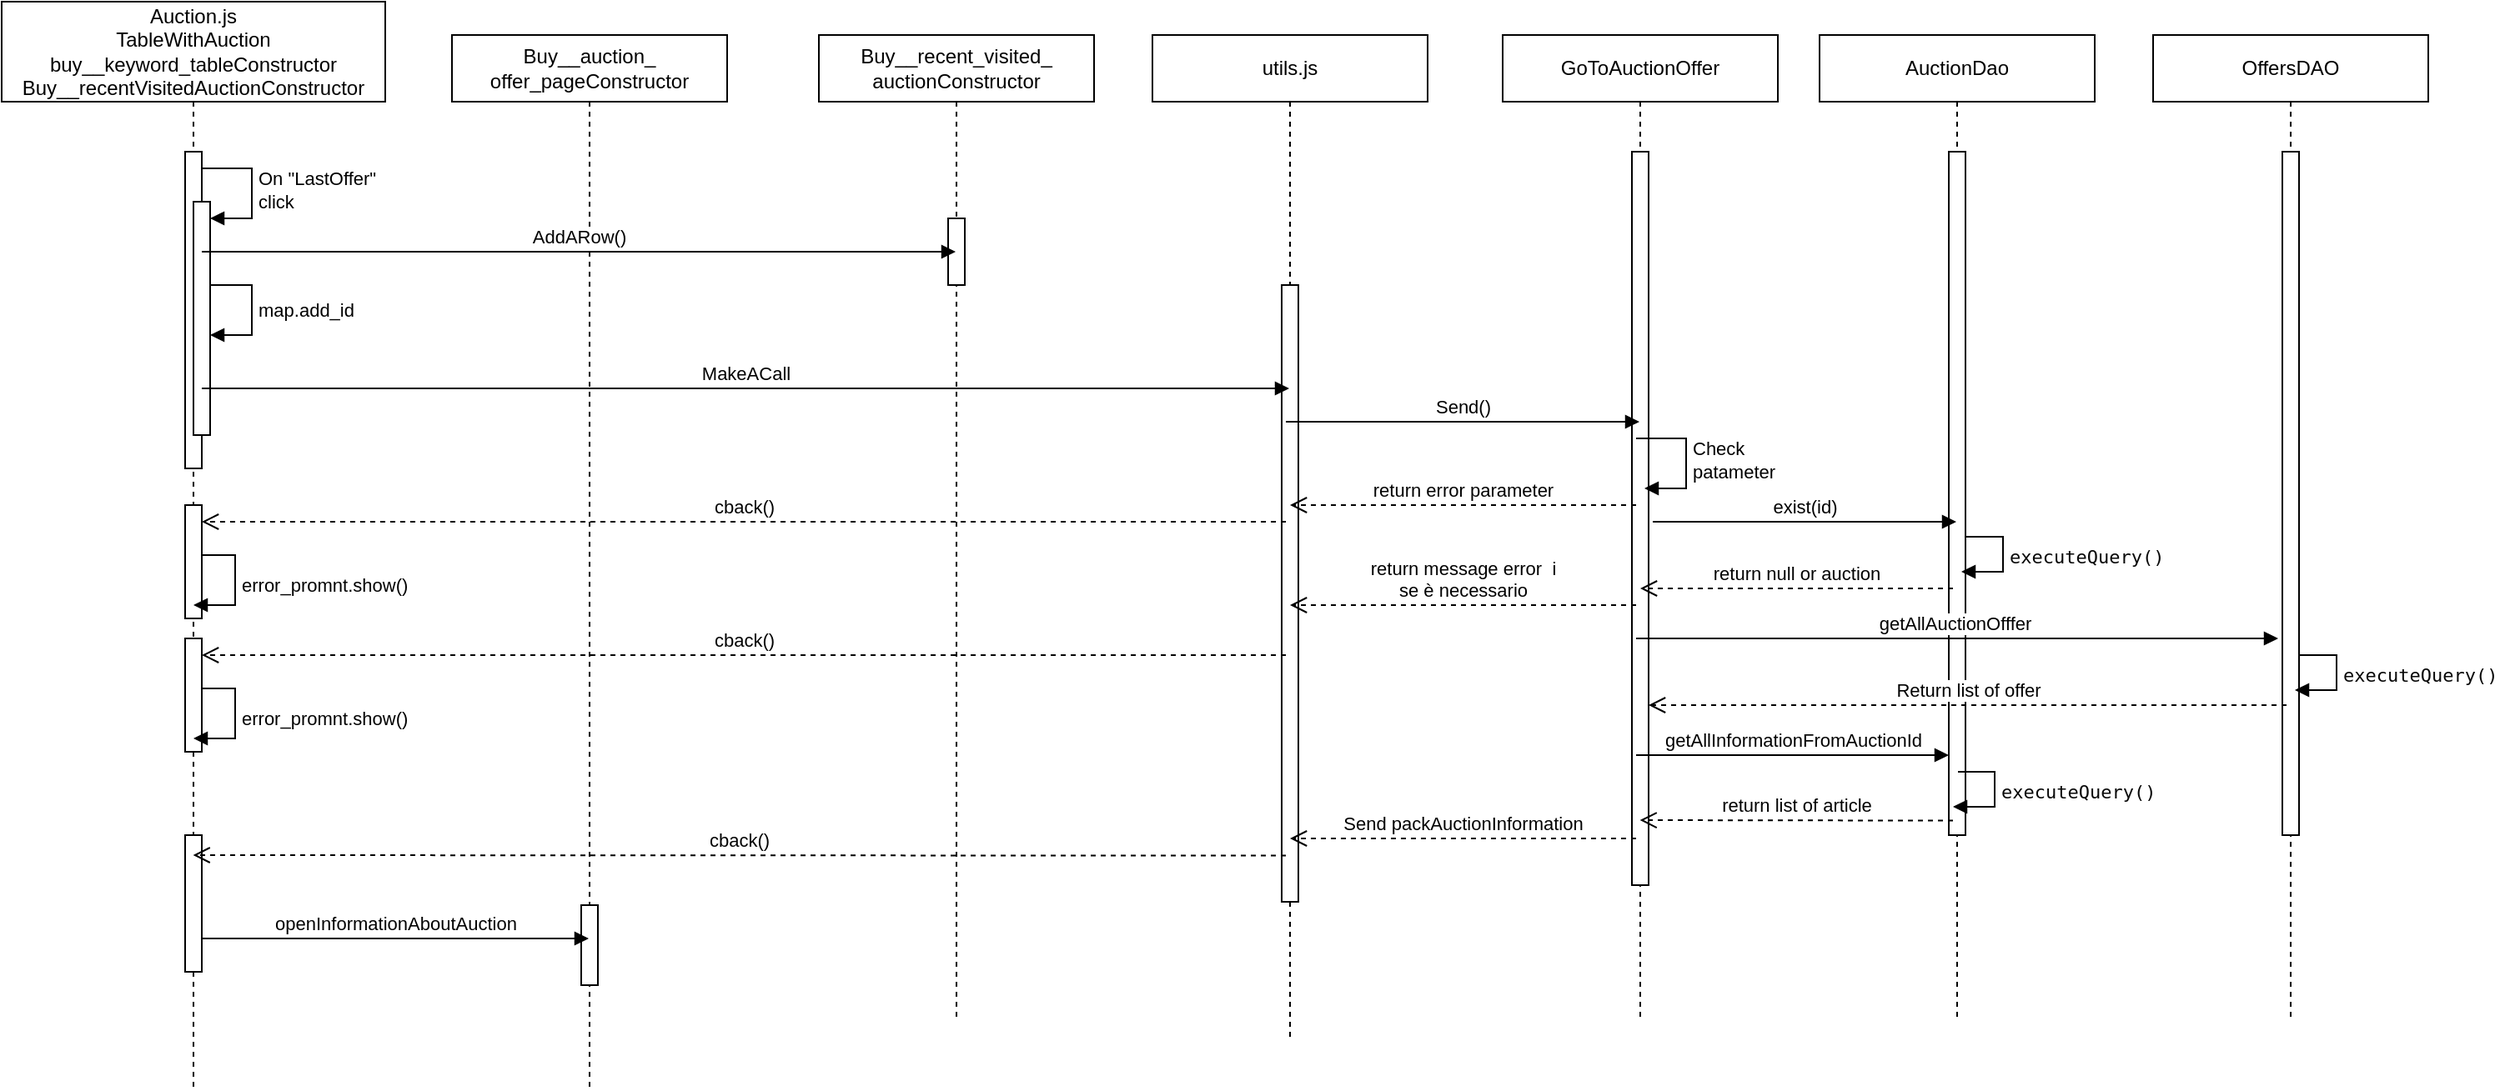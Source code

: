 <mxfile version="21.5.0" type="device">
  <diagram name="Page-1" id="2YBvvXClWsGukQMizWep">
    <mxGraphModel dx="1588" dy="954" grid="1" gridSize="10" guides="1" tooltips="1" connect="1" arrows="1" fold="1" page="1" pageScale="1" pageWidth="850" pageHeight="1100" math="0" shadow="0">
      <root>
        <mxCell id="0" />
        <mxCell id="1" parent="0" />
        <mxCell id="aM9ryv3xv72pqoxQDRHE-1" value="Auction.js&lt;br&gt;TableWithAuction&lt;br&gt;buy__keyword_tableConstructor&lt;br&gt;Buy__recentVisitedAuctionConstructor" style="shape=umlLifeline;perimeter=lifelinePerimeter;whiteSpace=wrap;html=1;container=0;dropTarget=0;collapsible=0;recursiveResize=0;outlineConnect=0;portConstraint=eastwest;newEdgeStyle={&quot;edgeStyle&quot;:&quot;elbowEdgeStyle&quot;,&quot;elbow&quot;:&quot;vertical&quot;,&quot;curved&quot;:0,&quot;rounded&quot;:0};size=60;" parent="1" vertex="1">
          <mxGeometry x="10" y="58" width="230" height="652" as="geometry" />
        </mxCell>
        <mxCell id="aM9ryv3xv72pqoxQDRHE-2" value="" style="html=1;points=[];perimeter=orthogonalPerimeter;outlineConnect=0;targetShapes=umlLifeline;portConstraint=eastwest;newEdgeStyle={&quot;edgeStyle&quot;:&quot;elbowEdgeStyle&quot;,&quot;elbow&quot;:&quot;vertical&quot;,&quot;curved&quot;:0,&quot;rounded&quot;:0};" parent="aM9ryv3xv72pqoxQDRHE-1" vertex="1">
          <mxGeometry x="110" y="90" width="10" height="190" as="geometry" />
        </mxCell>
        <mxCell id="qWPsPYiWPlsUbOsnvbwU-3" value="" style="html=1;points=[];perimeter=orthogonalPerimeter;outlineConnect=0;targetShapes=umlLifeline;portConstraint=eastwest;newEdgeStyle={&quot;edgeStyle&quot;:&quot;elbowEdgeStyle&quot;,&quot;elbow&quot;:&quot;vertical&quot;,&quot;curved&quot;:0,&quot;rounded&quot;:0};" parent="aM9ryv3xv72pqoxQDRHE-1" vertex="1">
          <mxGeometry x="115" y="120" width="10" height="140" as="geometry" />
        </mxCell>
        <mxCell id="qWPsPYiWPlsUbOsnvbwU-4" value="On &quot;LastOffer&quot;&lt;br&gt;click" style="html=1;align=left;spacingLeft=2;endArrow=block;rounded=0;edgeStyle=orthogonalEdgeStyle;curved=0;rounded=0;" parent="aM9ryv3xv72pqoxQDRHE-1" target="qWPsPYiWPlsUbOsnvbwU-3" edge="1">
          <mxGeometry relative="1" as="geometry">
            <mxPoint x="120" y="100" as="sourcePoint" />
            <Array as="points">
              <mxPoint x="150" y="130" />
            </Array>
          </mxGeometry>
        </mxCell>
        <mxCell id="-N5DJJkN8GEPZ__625ig-22" value="" style="html=1;points=[];perimeter=orthogonalPerimeter;outlineConnect=0;targetShapes=umlLifeline;portConstraint=eastwest;newEdgeStyle={&quot;edgeStyle&quot;:&quot;elbowEdgeStyle&quot;,&quot;elbow&quot;:&quot;vertical&quot;,&quot;curved&quot;:0,&quot;rounded&quot;:0};" parent="aM9ryv3xv72pqoxQDRHE-1" vertex="1">
          <mxGeometry x="110" y="500" width="10" height="82" as="geometry" />
        </mxCell>
        <mxCell id="DvUOdyCb4fOC95JvTky1-3" value="" style="html=1;points=[];perimeter=orthogonalPerimeter;outlineConnect=0;targetShapes=umlLifeline;portConstraint=eastwest;newEdgeStyle={&quot;edgeStyle&quot;:&quot;elbowEdgeStyle&quot;,&quot;elbow&quot;:&quot;vertical&quot;,&quot;curved&quot;:0,&quot;rounded&quot;:0};" vertex="1" parent="aM9ryv3xv72pqoxQDRHE-1">
          <mxGeometry x="110" y="302" width="10" height="68" as="geometry" />
        </mxCell>
        <mxCell id="DvUOdyCb4fOC95JvTky1-7" value="" style="html=1;points=[];perimeter=orthogonalPerimeter;outlineConnect=0;targetShapes=umlLifeline;portConstraint=eastwest;newEdgeStyle={&quot;edgeStyle&quot;:&quot;elbowEdgeStyle&quot;,&quot;elbow&quot;:&quot;vertical&quot;,&quot;curved&quot;:0,&quot;rounded&quot;:0};" vertex="1" parent="aM9ryv3xv72pqoxQDRHE-1">
          <mxGeometry x="110" y="382" width="10" height="68" as="geometry" />
        </mxCell>
        <mxCell id="DvUOdyCb4fOC95JvTky1-8" value="error_promnt.show()" style="html=1;align=left;spacingLeft=2;endArrow=block;rounded=0;edgeStyle=orthogonalEdgeStyle;curved=0;rounded=0;" edge="1" parent="aM9ryv3xv72pqoxQDRHE-1">
          <mxGeometry relative="1" as="geometry">
            <mxPoint x="120" y="412" as="sourcePoint" />
            <Array as="points">
              <mxPoint x="140" y="442" />
            </Array>
            <mxPoint x="115" y="442.0" as="targetPoint" />
          </mxGeometry>
        </mxCell>
        <mxCell id="aM9ryv3xv72pqoxQDRHE-5" value="Buy__auction_&lt;br&gt;offer_pageConstructor" style="shape=umlLifeline;perimeter=lifelinePerimeter;whiteSpace=wrap;html=1;container=0;dropTarget=0;collapsible=0;recursiveResize=0;outlineConnect=0;portConstraint=eastwest;newEdgeStyle={&quot;edgeStyle&quot;:&quot;elbowEdgeStyle&quot;,&quot;elbow&quot;:&quot;vertical&quot;,&quot;curved&quot;:0,&quot;rounded&quot;:0};" parent="1" vertex="1">
          <mxGeometry x="280" y="78" width="165" height="632" as="geometry" />
        </mxCell>
        <mxCell id="aM9ryv3xv72pqoxQDRHE-6" value="" style="html=1;points=[];perimeter=orthogonalPerimeter;outlineConnect=0;targetShapes=umlLifeline;portConstraint=eastwest;newEdgeStyle={&quot;edgeStyle&quot;:&quot;elbowEdgeStyle&quot;,&quot;elbow&quot;:&quot;vertical&quot;,&quot;curved&quot;:0,&quot;rounded&quot;:0};" parent="aM9ryv3xv72pqoxQDRHE-5" vertex="1">
          <mxGeometry x="77.5" y="522" width="10" height="48" as="geometry" />
        </mxCell>
        <mxCell id="qWPsPYiWPlsUbOsnvbwU-5" value="Buy__recent_visited_&lt;br&gt;auctionConstructor" style="shape=umlLifeline;perimeter=lifelinePerimeter;whiteSpace=wrap;html=1;container=0;dropTarget=0;collapsible=0;recursiveResize=0;outlineConnect=0;portConstraint=eastwest;newEdgeStyle={&quot;edgeStyle&quot;:&quot;elbowEdgeStyle&quot;,&quot;elbow&quot;:&quot;vertical&quot;,&quot;curved&quot;:0,&quot;rounded&quot;:0};" parent="1" vertex="1">
          <mxGeometry x="500" y="78" width="165" height="592" as="geometry" />
        </mxCell>
        <mxCell id="qWPsPYiWPlsUbOsnvbwU-6" value="" style="html=1;points=[];perimeter=orthogonalPerimeter;outlineConnect=0;targetShapes=umlLifeline;portConstraint=eastwest;newEdgeStyle={&quot;edgeStyle&quot;:&quot;elbowEdgeStyle&quot;,&quot;elbow&quot;:&quot;vertical&quot;,&quot;curved&quot;:0,&quot;rounded&quot;:0};" parent="qWPsPYiWPlsUbOsnvbwU-5" vertex="1">
          <mxGeometry x="77.5" y="110" width="10" height="40" as="geometry" />
        </mxCell>
        <mxCell id="qWPsPYiWPlsUbOsnvbwU-7" value="AddARow()" style="html=1;verticalAlign=bottom;endArrow=block;edgeStyle=elbowEdgeStyle;elbow=vertical;curved=0;rounded=0;" parent="1" target="qWPsPYiWPlsUbOsnvbwU-5" edge="1">
          <mxGeometry width="80" relative="1" as="geometry">
            <mxPoint x="130" y="208" as="sourcePoint" />
            <mxPoint x="210" y="208" as="targetPoint" />
            <Array as="points">
              <mxPoint x="150" y="208" />
            </Array>
          </mxGeometry>
        </mxCell>
        <mxCell id="qWPsPYiWPlsUbOsnvbwU-10" value="map.add_id" style="html=1;align=left;spacingLeft=2;endArrow=block;rounded=0;edgeStyle=orthogonalEdgeStyle;curved=0;rounded=0;" parent="1" edge="1">
          <mxGeometry relative="1" as="geometry">
            <mxPoint x="135" y="228" as="sourcePoint" />
            <Array as="points">
              <mxPoint x="160" y="258" />
            </Array>
            <mxPoint x="135" y="258.0" as="targetPoint" />
          </mxGeometry>
        </mxCell>
        <mxCell id="qWPsPYiWPlsUbOsnvbwU-11" value="utils.js" style="shape=umlLifeline;perimeter=lifelinePerimeter;whiteSpace=wrap;html=1;container=0;dropTarget=0;collapsible=0;recursiveResize=0;outlineConnect=0;portConstraint=eastwest;newEdgeStyle={&quot;edgeStyle&quot;:&quot;elbowEdgeStyle&quot;,&quot;elbow&quot;:&quot;vertical&quot;,&quot;curved&quot;:0,&quot;rounded&quot;:0};" parent="1" vertex="1">
          <mxGeometry x="700" y="78" width="165" height="602" as="geometry" />
        </mxCell>
        <mxCell id="qWPsPYiWPlsUbOsnvbwU-12" value="" style="html=1;points=[];perimeter=orthogonalPerimeter;outlineConnect=0;targetShapes=umlLifeline;portConstraint=eastwest;newEdgeStyle={&quot;edgeStyle&quot;:&quot;elbowEdgeStyle&quot;,&quot;elbow&quot;:&quot;vertical&quot;,&quot;curved&quot;:0,&quot;rounded&quot;:0};" parent="qWPsPYiWPlsUbOsnvbwU-11" vertex="1">
          <mxGeometry x="77.5" y="150" width="10" height="370" as="geometry" />
        </mxCell>
        <mxCell id="qWPsPYiWPlsUbOsnvbwU-13" value="MakeACall" style="html=1;verticalAlign=bottom;endArrow=block;edgeStyle=elbowEdgeStyle;elbow=vertical;curved=0;rounded=0;" parent="1" target="qWPsPYiWPlsUbOsnvbwU-11" edge="1">
          <mxGeometry width="80" relative="1" as="geometry">
            <mxPoint x="130" y="290" as="sourcePoint" />
            <mxPoint x="210" y="290" as="targetPoint" />
            <Array as="points">
              <mxPoint x="140" y="290" />
            </Array>
          </mxGeometry>
        </mxCell>
        <mxCell id="-N5DJJkN8GEPZ__625ig-1" value="GoToAuctionOffer" style="shape=umlLifeline;perimeter=lifelinePerimeter;whiteSpace=wrap;html=1;container=0;dropTarget=0;collapsible=0;recursiveResize=0;outlineConnect=0;portConstraint=eastwest;newEdgeStyle={&quot;edgeStyle&quot;:&quot;elbowEdgeStyle&quot;,&quot;elbow&quot;:&quot;vertical&quot;,&quot;curved&quot;:0,&quot;rounded&quot;:0};" parent="1" vertex="1">
          <mxGeometry x="910" y="78" width="165" height="592" as="geometry" />
        </mxCell>
        <mxCell id="-N5DJJkN8GEPZ__625ig-2" value="" style="html=1;points=[];perimeter=orthogonalPerimeter;outlineConnect=0;targetShapes=umlLifeline;portConstraint=eastwest;newEdgeStyle={&quot;edgeStyle&quot;:&quot;elbowEdgeStyle&quot;,&quot;elbow&quot;:&quot;vertical&quot;,&quot;curved&quot;:0,&quot;rounded&quot;:0};" parent="-N5DJJkN8GEPZ__625ig-1" vertex="1">
          <mxGeometry x="77.5" y="70" width="10" height="440" as="geometry" />
        </mxCell>
        <mxCell id="-N5DJJkN8GEPZ__625ig-3" value="Send()" style="html=1;verticalAlign=bottom;endArrow=block;edgeStyle=elbowEdgeStyle;elbow=vertical;curved=0;rounded=0;" parent="1" target="-N5DJJkN8GEPZ__625ig-1" edge="1">
          <mxGeometry width="80" relative="1" as="geometry">
            <mxPoint x="780" y="310" as="sourcePoint" />
            <mxPoint x="860" y="310" as="targetPoint" />
          </mxGeometry>
        </mxCell>
        <mxCell id="-N5DJJkN8GEPZ__625ig-5" value="Check&amp;nbsp;&lt;br&gt;patameter" style="html=1;align=left;spacingLeft=2;endArrow=block;rounded=0;edgeStyle=orthogonalEdgeStyle;curved=0;rounded=0;" parent="1" edge="1">
          <mxGeometry relative="1" as="geometry">
            <mxPoint x="990" y="320" as="sourcePoint" />
            <Array as="points">
              <mxPoint x="1020" y="350" />
            </Array>
            <mxPoint x="995" y="350" as="targetPoint" />
          </mxGeometry>
        </mxCell>
        <mxCell id="-N5DJJkN8GEPZ__625ig-8" value="AuctionDao" style="shape=umlLifeline;perimeter=lifelinePerimeter;whiteSpace=wrap;html=1;container=0;dropTarget=0;collapsible=0;recursiveResize=0;outlineConnect=0;portConstraint=eastwest;newEdgeStyle={&quot;edgeStyle&quot;:&quot;elbowEdgeStyle&quot;,&quot;elbow&quot;:&quot;vertical&quot;,&quot;curved&quot;:0,&quot;rounded&quot;:0};" parent="1" vertex="1">
          <mxGeometry x="1100" y="78" width="165" height="592" as="geometry" />
        </mxCell>
        <mxCell id="-N5DJJkN8GEPZ__625ig-9" value="" style="html=1;points=[];perimeter=orthogonalPerimeter;outlineConnect=0;targetShapes=umlLifeline;portConstraint=eastwest;newEdgeStyle={&quot;edgeStyle&quot;:&quot;elbowEdgeStyle&quot;,&quot;elbow&quot;:&quot;vertical&quot;,&quot;curved&quot;:0,&quot;rounded&quot;:0};" parent="-N5DJJkN8GEPZ__625ig-8" vertex="1">
          <mxGeometry x="77.5" y="70" width="10" height="410" as="geometry" />
        </mxCell>
        <mxCell id="-N5DJJkN8GEPZ__625ig-10" value="exist(id)" style="html=1;verticalAlign=bottom;endArrow=block;edgeStyle=elbowEdgeStyle;elbow=vertical;curved=0;rounded=0;" parent="1" target="-N5DJJkN8GEPZ__625ig-8" edge="1">
          <mxGeometry width="80" relative="1" as="geometry">
            <mxPoint x="1000" y="370" as="sourcePoint" />
            <mxPoint x="1080" y="370" as="targetPoint" />
          </mxGeometry>
        </mxCell>
        <mxCell id="-N5DJJkN8GEPZ__625ig-11" value="return null or auction" style="html=1;verticalAlign=bottom;endArrow=open;dashed=1;endSize=8;edgeStyle=elbowEdgeStyle;elbow=vertical;curved=0;rounded=0;" parent="1" target="-N5DJJkN8GEPZ__625ig-1" edge="1">
          <mxGeometry relative="1" as="geometry">
            <mxPoint x="1180" y="410" as="sourcePoint" />
            <mxPoint x="1100" y="410" as="targetPoint" />
          </mxGeometry>
        </mxCell>
        <mxCell id="-N5DJJkN8GEPZ__625ig-13" value="return message error&amp;nbsp; i&lt;br&gt;se è necessario" style="html=1;verticalAlign=bottom;endArrow=open;dashed=1;endSize=8;edgeStyle=elbowEdgeStyle;elbow=vertical;curved=0;rounded=0;" parent="1" target="qWPsPYiWPlsUbOsnvbwU-11" edge="1">
          <mxGeometry relative="1" as="geometry">
            <mxPoint x="990" y="420" as="sourcePoint" />
            <mxPoint x="910" y="420" as="targetPoint" />
          </mxGeometry>
        </mxCell>
        <mxCell id="-N5DJJkN8GEPZ__625ig-14" value="OffersDAO" style="shape=umlLifeline;perimeter=lifelinePerimeter;whiteSpace=wrap;html=1;container=0;dropTarget=0;collapsible=0;recursiveResize=0;outlineConnect=0;portConstraint=eastwest;newEdgeStyle={&quot;edgeStyle&quot;:&quot;elbowEdgeStyle&quot;,&quot;elbow&quot;:&quot;vertical&quot;,&quot;curved&quot;:0,&quot;rounded&quot;:0};" parent="1" vertex="1">
          <mxGeometry x="1300" y="78" width="165" height="592" as="geometry" />
        </mxCell>
        <mxCell id="-N5DJJkN8GEPZ__625ig-15" value="" style="html=1;points=[];perimeter=orthogonalPerimeter;outlineConnect=0;targetShapes=umlLifeline;portConstraint=eastwest;newEdgeStyle={&quot;edgeStyle&quot;:&quot;elbowEdgeStyle&quot;,&quot;elbow&quot;:&quot;vertical&quot;,&quot;curved&quot;:0,&quot;rounded&quot;:0};" parent="-N5DJJkN8GEPZ__625ig-14" vertex="1">
          <mxGeometry x="77.5" y="70" width="10" height="410" as="geometry" />
        </mxCell>
        <mxCell id="-N5DJJkN8GEPZ__625ig-16" value="getAllAuctionOfffer&lt;br&gt;" style="html=1;verticalAlign=bottom;endArrow=block;edgeStyle=elbowEdgeStyle;elbow=vertical;curved=0;rounded=0;" parent="1" edge="1">
          <mxGeometry x="-0.004" width="80" relative="1" as="geometry">
            <mxPoint x="990" y="440.003" as="sourcePoint" />
            <mxPoint x="1375" y="440" as="targetPoint" />
            <mxPoint as="offset" />
            <Array as="points">
              <mxPoint x="997.5" y="440" />
            </Array>
          </mxGeometry>
        </mxCell>
        <mxCell id="-N5DJJkN8GEPZ__625ig-17" value="Return list of offer" style="html=1;verticalAlign=bottom;endArrow=open;dashed=1;endSize=8;edgeStyle=elbowEdgeStyle;elbow=vertical;curved=0;rounded=0;" parent="1" target="-N5DJJkN8GEPZ__625ig-2" edge="1">
          <mxGeometry relative="1" as="geometry">
            <mxPoint x="1380" y="480" as="sourcePoint" />
            <mxPoint x="1182.333" y="460" as="targetPoint" />
            <Array as="points">
              <mxPoint x="1280" y="480" />
            </Array>
          </mxGeometry>
        </mxCell>
        <mxCell id="-N5DJJkN8GEPZ__625ig-18" value="getAllInformationFromAuctionId" style="html=1;verticalAlign=bottom;endArrow=block;edgeStyle=elbowEdgeStyle;elbow=vertical;curved=0;rounded=0;" parent="1" target="-N5DJJkN8GEPZ__625ig-9" edge="1">
          <mxGeometry width="80" relative="1" as="geometry">
            <mxPoint x="990" y="510" as="sourcePoint" />
            <mxPoint x="1070" y="510" as="targetPoint" />
          </mxGeometry>
        </mxCell>
        <mxCell id="-N5DJJkN8GEPZ__625ig-19" value="return list of article" style="html=1;verticalAlign=bottom;endArrow=open;dashed=1;endSize=8;edgeStyle=elbowEdgeStyle;elbow=vertical;curved=0;rounded=0;" parent="1" edge="1">
          <mxGeometry relative="1" as="geometry">
            <mxPoint x="1180" y="549.29" as="sourcePoint" />
            <mxPoint x="992.286" y="549.004" as="targetPoint" />
          </mxGeometry>
        </mxCell>
        <mxCell id="-N5DJJkN8GEPZ__625ig-20" value="Send packAuctionInformation" style="html=1;verticalAlign=bottom;endArrow=open;dashed=1;endSize=8;edgeStyle=elbowEdgeStyle;elbow=vertical;curved=0;rounded=0;" parent="1" target="qWPsPYiWPlsUbOsnvbwU-11" edge="1">
          <mxGeometry relative="1" as="geometry">
            <mxPoint x="990" y="560" as="sourcePoint" />
            <mxPoint x="910" y="550" as="targetPoint" />
            <Array as="points">
              <mxPoint x="930" y="560" />
            </Array>
          </mxGeometry>
        </mxCell>
        <mxCell id="-N5DJJkN8GEPZ__625ig-21" value="cback()" style="html=1;verticalAlign=bottom;endArrow=open;dashed=1;endSize=8;edgeStyle=elbowEdgeStyle;elbow=vertical;curved=0;rounded=0;" parent="1" edge="1">
          <mxGeometry relative="1" as="geometry">
            <mxPoint x="780" y="570.29" as="sourcePoint" />
            <mxPoint x="124.786" y="570.004" as="targetPoint" />
          </mxGeometry>
        </mxCell>
        <mxCell id="-N5DJJkN8GEPZ__625ig-23" value="openInformationAboutAuction" style="html=1;verticalAlign=bottom;endArrow=block;edgeStyle=elbowEdgeStyle;elbow=vertical;curved=0;rounded=0;" parent="1" target="aM9ryv3xv72pqoxQDRHE-5" edge="1">
          <mxGeometry width="80" relative="1" as="geometry">
            <mxPoint x="130" y="620" as="sourcePoint" />
            <mxPoint x="200" y="620" as="targetPoint" />
            <Array as="points">
              <mxPoint x="140" y="620" />
            </Array>
          </mxGeometry>
        </mxCell>
        <mxCell id="DvUOdyCb4fOC95JvTky1-1" value="return error parameter" style="html=1;verticalAlign=bottom;endArrow=open;dashed=1;endSize=8;edgeStyle=elbowEdgeStyle;elbow=vertical;curved=0;rounded=0;" edge="1" parent="1" target="qWPsPYiWPlsUbOsnvbwU-11">
          <mxGeometry relative="1" as="geometry">
            <mxPoint x="990" y="360" as="sourcePoint" />
            <mxPoint x="910" y="360" as="targetPoint" />
          </mxGeometry>
        </mxCell>
        <mxCell id="DvUOdyCb4fOC95JvTky1-2" value="cback()" style="html=1;verticalAlign=bottom;endArrow=open;dashed=1;endSize=8;edgeStyle=elbowEdgeStyle;elbow=vertical;curved=0;rounded=0;" edge="1" parent="1" target="DvUOdyCb4fOC95JvTky1-3">
          <mxGeometry relative="1" as="geometry">
            <mxPoint x="780" y="370" as="sourcePoint" />
            <mxPoint x="140" y="370" as="targetPoint" />
          </mxGeometry>
        </mxCell>
        <mxCell id="DvUOdyCb4fOC95JvTky1-4" value="error_promnt.show()" style="html=1;align=left;spacingLeft=2;endArrow=block;rounded=0;edgeStyle=orthogonalEdgeStyle;curved=0;rounded=0;" edge="1" parent="1">
          <mxGeometry relative="1" as="geometry">
            <mxPoint x="130" y="390" as="sourcePoint" />
            <Array as="points">
              <mxPoint x="150" y="420" />
            </Array>
            <mxPoint x="125" y="420.0" as="targetPoint" />
          </mxGeometry>
        </mxCell>
        <mxCell id="DvUOdyCb4fOC95JvTky1-5" value="&lt;div style=&quot;color: rgb(8, 8, 8); font-family: &amp;quot;JetBrains Mono&amp;quot;, monospace;&quot;&gt;executeQuery()&lt;/div&gt;" style="html=1;align=left;spacingLeft=2;endArrow=block;rounded=0;edgeStyle=orthogonalEdgeStyle;curved=0;rounded=0;" edge="1" parent="1" source="-N5DJJkN8GEPZ__625ig-9">
          <mxGeometry relative="1" as="geometry">
            <mxPoint x="1190" y="379" as="sourcePoint" />
            <Array as="points">
              <mxPoint x="1210" y="379" />
              <mxPoint x="1210" y="400" />
            </Array>
            <mxPoint x="1185" y="400" as="targetPoint" />
          </mxGeometry>
        </mxCell>
        <mxCell id="DvUOdyCb4fOC95JvTky1-6" value="cback()" style="html=1;verticalAlign=bottom;endArrow=open;dashed=1;endSize=8;edgeStyle=elbowEdgeStyle;elbow=vertical;curved=0;rounded=0;" edge="1" parent="1">
          <mxGeometry relative="1" as="geometry">
            <mxPoint x="780" y="450" as="sourcePoint" />
            <mxPoint x="130" y="450" as="targetPoint" />
          </mxGeometry>
        </mxCell>
        <mxCell id="DvUOdyCb4fOC95JvTky1-9" value="&lt;div style=&quot;color: rgb(8, 8, 8); font-family: &amp;quot;JetBrains Mono&amp;quot;, monospace;&quot;&gt;executeQuery()&lt;/div&gt;" style="html=1;align=left;spacingLeft=2;endArrow=block;rounded=0;edgeStyle=orthogonalEdgeStyle;curved=0;rounded=0;" edge="1" parent="1" source="-N5DJJkN8GEPZ__625ig-15">
          <mxGeometry relative="1" as="geometry">
            <mxPoint x="1390" y="450" as="sourcePoint" />
            <Array as="points">
              <mxPoint x="1410" y="450" />
              <mxPoint x="1410" y="471" />
            </Array>
            <mxPoint x="1385" y="471" as="targetPoint" />
          </mxGeometry>
        </mxCell>
        <mxCell id="DvUOdyCb4fOC95JvTky1-10" value="&lt;div style=&quot;color: rgb(8, 8, 8); font-family: &amp;quot;JetBrains Mono&amp;quot;, monospace;&quot;&gt;executeQuery()&lt;/div&gt;" style="html=1;align=left;spacingLeft=2;endArrow=block;rounded=0;edgeStyle=orthogonalEdgeStyle;curved=0;rounded=0;" edge="1" parent="1">
          <mxGeometry relative="1" as="geometry">
            <mxPoint x="1183" y="520" as="sourcePoint" />
            <Array as="points">
              <mxPoint x="1205" y="520" />
              <mxPoint x="1205" y="541" />
            </Array>
            <mxPoint x="1180" y="541" as="targetPoint" />
          </mxGeometry>
        </mxCell>
      </root>
    </mxGraphModel>
  </diagram>
</mxfile>
